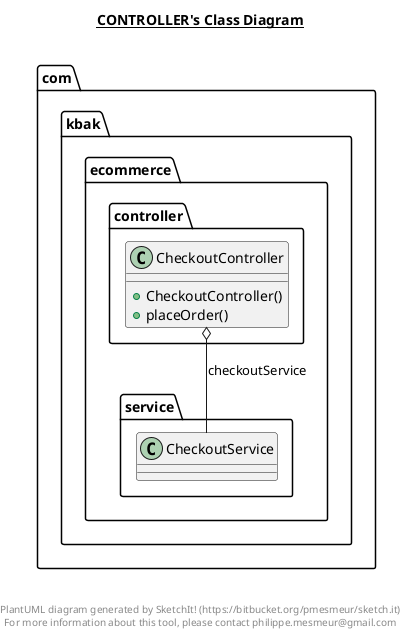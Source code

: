 @startuml

title __CONTROLLER's Class Diagram__\n

  namespace com.kbak.ecommerce {
    namespace controller {
      class com.kbak.ecommerce.controller.CheckoutController {
          + CheckoutController()
          + placeOrder()
      }
    }
  }
  

  com.kbak.ecommerce.controller.CheckoutController o-- com.kbak.ecommerce.service.CheckoutService : checkoutService


right footer


PlantUML diagram generated by SketchIt! (https://bitbucket.org/pmesmeur/sketch.it)
For more information about this tool, please contact philippe.mesmeur@gmail.com
endfooter

@enduml
